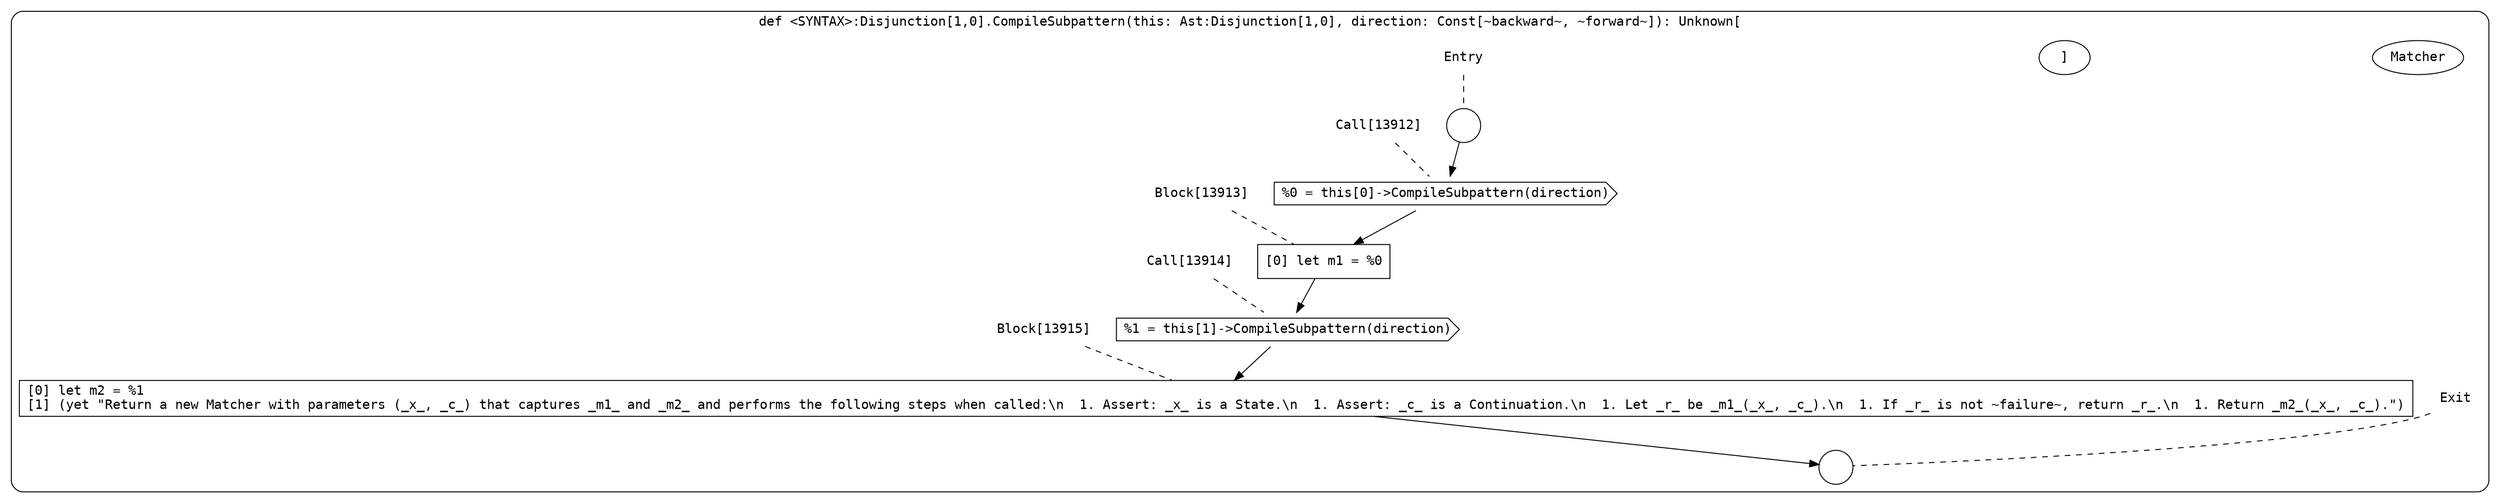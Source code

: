 digraph {
  graph [fontname = "Consolas"]
  node [fontname = "Consolas"]
  edge [fontname = "Consolas"]
  subgraph cluster2243 {
    label = "def <SYNTAX>:Disjunction[1,0].CompileSubpattern(this: Ast:Disjunction[1,0], direction: Const[~backward~, ~forward~]): Unknown["Matcher"]"
    style = rounded
    cluster2243_entry_name [shape=none, label=<<font color="black">Entry</font>>]
    cluster2243_entry_name -> cluster2243_entry [arrowhead=none, color="black", style=dashed]
    cluster2243_entry [shape=circle label=" " color="black" fillcolor="white" style=filled]
    cluster2243_entry -> node13912 [color="black"]
    cluster2243_exit_name [shape=none, label=<<font color="black">Exit</font>>]
    cluster2243_exit_name -> cluster2243_exit [arrowhead=none, color="black", style=dashed]
    cluster2243_exit [shape=circle label=" " color="black" fillcolor="white" style=filled]
    node13912_name [shape=none, label=<<font color="black">Call[13912]</font>>]
    node13912_name -> node13912 [arrowhead=none, color="black", style=dashed]
    node13912 [shape=cds, label=<<font color="black">%0 = this[0]-&gt;CompileSubpattern(direction)</font>> color="black" fillcolor="white", style=filled]
    node13912 -> node13913 [color="black"]
    node13913_name [shape=none, label=<<font color="black">Block[13913]</font>>]
    node13913_name -> node13913 [arrowhead=none, color="black", style=dashed]
    node13913 [shape=box, label=<<font color="black">[0] let m1 = %0<BR ALIGN="LEFT"/></font>> color="black" fillcolor="white", style=filled]
    node13913 -> node13914 [color="black"]
    node13914_name [shape=none, label=<<font color="black">Call[13914]</font>>]
    node13914_name -> node13914 [arrowhead=none, color="black", style=dashed]
    node13914 [shape=cds, label=<<font color="black">%1 = this[1]-&gt;CompileSubpattern(direction)</font>> color="black" fillcolor="white", style=filled]
    node13914 -> node13915 [color="black"]
    node13915_name [shape=none, label=<<font color="black">Block[13915]</font>>]
    node13915_name -> node13915 [arrowhead=none, color="black", style=dashed]
    node13915 [shape=box, label=<<font color="black">[0] let m2 = %1<BR ALIGN="LEFT"/>[1] (yet &quot;Return a new Matcher with parameters (_x_, _c_) that captures _m1_ and _m2_ and performs the following steps when called:\n  1. Assert: _x_ is a State.\n  1. Assert: _c_ is a Continuation.\n  1. Let _r_ be _m1_(_x_, _c_).\n  1. If _r_ is not ~failure~, return _r_.\n  1. Return _m2_(_x_, _c_).&quot;)<BR ALIGN="LEFT"/></font>> color="black" fillcolor="white", style=filled]
    node13915 -> cluster2243_exit [color="black"]
  }
}